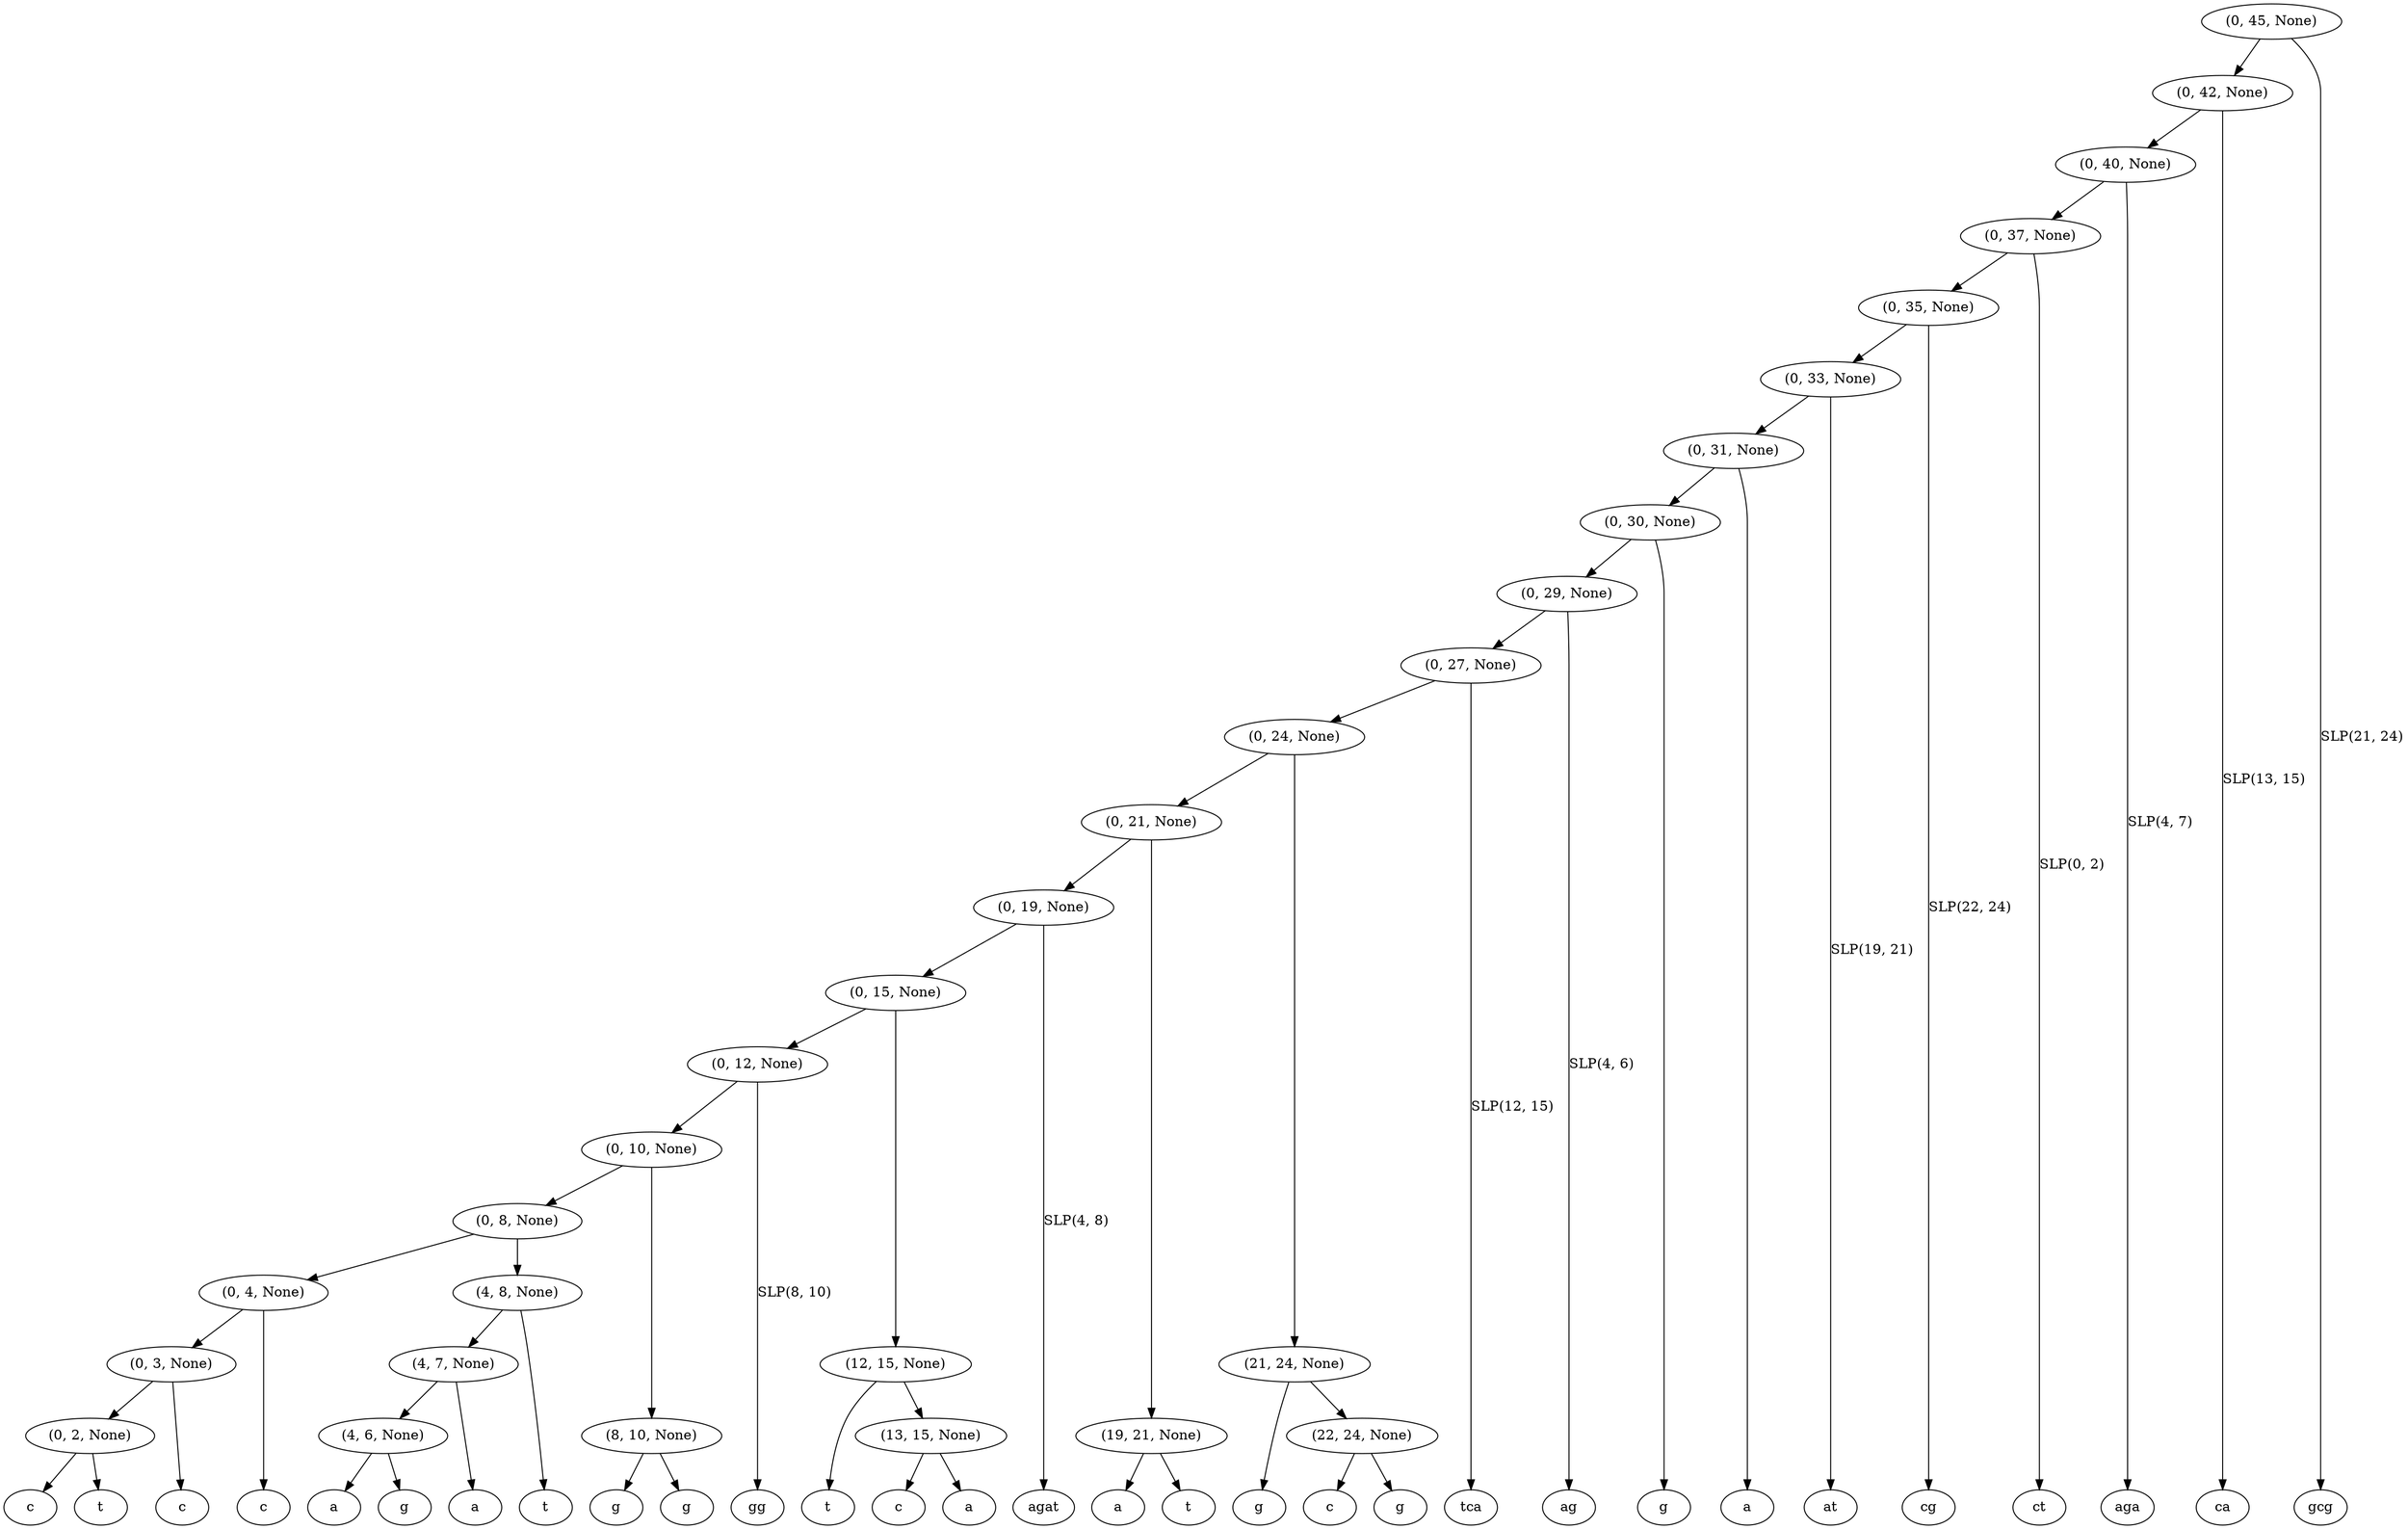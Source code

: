 digraph G {
  "(0, 1, 99)" [label="c"];
  "(0, 2, None)" -> "(0, 1, 99)";
  "(0, 2, None)" -> "(1, 2, 116)";
  "(0, 45, None)" -> "(0, 42, None)";
  "(0, 45, None)" -> "(42, 45, 21)" [label="SLP(21, 24)"];
  "(0, 3, None)" -> "(0, 2, None)";
  "(0, 3, None)" -> "(2, 3, 99)";
  "(0, 4, None)" -> "(0, 3, None)";
  "(0, 4, None)" -> "(3, 4, 99)";
  "(0, 8, None)" -> "(0, 4, None)";
  "(0, 8, None)" -> "(4, 8, None)";
  "(0, 10, None)" -> "(0, 8, None)";
  "(0, 10, None)" -> "(8, 10, None)";
  "(0, 12, None)" -> "(0, 10, None)";
  "(0, 12, None)" -> "(10, 12, 8)" [label="SLP(8, 10)"];
  "(0, 15, None)" -> "(0, 12, None)";
  "(0, 15, None)" -> "(12, 15, None)";
  "(0, 19, None)" -> "(0, 15, None)";
  "(0, 19, None)" -> "(15, 19, 4)" [label="SLP(4, 8)"];
  "(0, 21, None)" -> "(0, 19, None)";
  "(0, 21, None)" -> "(19, 21, None)";
  "(0, 24, None)" -> "(0, 21, None)";
  "(0, 24, None)" -> "(21, 24, None)";
  "(0, 27, None)" -> "(0, 24, None)";
  "(0, 27, None)" -> "(24, 27, 12)" [label="SLP(12, 15)"];
  "(0, 29, None)" -> "(0, 27, None)";
  "(0, 29, None)" -> "(27, 29, 4)" [label="SLP(4, 6)"];
  "(0, 30, None)" -> "(0, 29, None)";
  "(0, 30, None)" -> "(29, 30, 103)";
  "(0, 31, None)" -> "(0, 30, None)";
  "(0, 31, None)" -> "(30, 31, 97)";
  "(0, 33, None)" -> "(0, 31, None)";
  "(0, 33, None)" -> "(31, 33, 19)" [label="SLP(19, 21)"];
  "(0, 35, None)" -> "(0, 33, None)";
  "(0, 35, None)" -> "(33, 35, 22)" [label="SLP(22, 24)"];
  "(0, 37, None)" -> "(0, 35, None)";
  "(0, 37, None)" -> "(35, 37, 0)" [label="SLP(0, 2)"];
  "(0, 40, None)" -> "(0, 37, None)";
  "(0, 40, None)" -> "(37, 40, 4)" [label="SLP(4, 7)"];
  "(0, 42, None)" -> "(0, 40, None)";
  "(0, 42, None)" -> "(40, 42, 13)" [label="SLP(13, 15)"];
  "(1, 2, 116)" [label="t"];
  "(2, 3, 99)" [label="c"];
  "(3, 4, 99)" [label="c"];
  "(4, 5, 97)" [label="a"];
  "(4, 6, None)" -> "(4, 5, 97)";
  "(4, 6, None)" -> "(5, 6, 103)";
  "(4, 7, None)" -> "(4, 6, None)";
  "(4, 7, None)" -> "(6, 7, 97)";
  "(4, 8, None)" -> "(4, 7, None)";
  "(4, 8, None)" -> "(7, 8, 116)";
  "(5, 6, 103)" [label="g"];
  "(6, 7, 97)" [label="a"];
  "(7, 8, 116)" [label="t"];
  "(8, 9, 103)" [label="g"];
  "(8, 10, None)" -> "(8, 9, 103)";
  "(8, 10, None)" -> "(9, 10, 103)";
  "(9, 10, 103)" [label="g"];
  "(10, 12, 8)" [label="gg"];
  "(12, 13, 116)" [label="t"];
  "(12, 15, None)" -> "(12, 13, 116)";
  "(12, 15, None)" -> "(13, 15, None)";
  "(13, 14, 99)" [label="c"];
  "(13, 15, None)" -> "(13, 14, 99)";
  "(13, 15, None)" -> "(14, 15, 97)";
  "(14, 15, 97)" [label="a"];
  "(15, 19, 4)" [label="agat"];
  "(19, 20, 97)" [label="a"];
  "(19, 21, None)" -> "(19, 20, 97)";
  "(19, 21, None)" -> "(20, 21, 116)";
  "(20, 21, 116)" [label="t"];
  "(21, 22, 103)" [label="g"];
  "(21, 24, None)" -> "(21, 22, 103)";
  "(21, 24, None)" -> "(22, 24, None)";
  "(22, 23, 99)" [label="c"];
  "(22, 24, None)" -> "(22, 23, 99)";
  "(22, 24, None)" -> "(23, 24, 103)";
  "(23, 24, 103)" [label="g"];
  "(24, 27, 12)" [label="tca"];
  "(27, 29, 4)" [label="ag"];
  "(29, 30, 103)" [label="g"];
  "(30, 31, 97)" [label="a"];
  "(31, 33, 19)" [label="at"];
  "(33, 35, 22)" [label="cg"];
  "(35, 37, 0)" [label="ct"];
  "(37, 40, 4)" [label="aga"];
  "(40, 42, 13)" [label="ca"];
  "(42, 45, 21)" [label="gcg"];
  {rank=same; "(0, 1, 99)" "(1, 2, 116)" "(2, 3, 99)" "(3, 4, 99)" "(4, 5, 97)" "(5, 6, 103)" "(6, 7, 97)" "(7, 8, 116)" "(8, 9, 103)" "(9, 10, 103)" "(10, 12, 8)" "(12, 13, 116)" "(13, 14, 99)" "(14, 15, 97)" "(15, 19, 4)" "(19, 20, 97)" "(20, 21, 116)" "(21, 22, 103)" "(22, 23, 99)" "(23, 24, 103)" "(24, 27, 12)" "(27, 29, 4)" "(29, 30, 103)" "(30, 31, 97)" "(31, 33, 19)" "(33, 35, 22)" "(35, 37, 0)" "(37, 40, 4)" "(40, 42, 13)" "(42, 45, 21)" }
  ordering=out;
}
